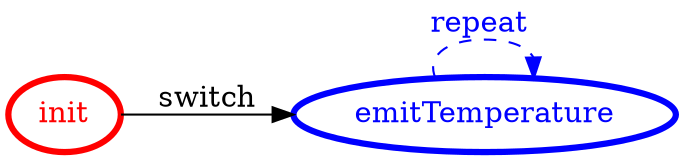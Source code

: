 /*
*
* A GraphViz DOT FSM description 
* Please use a GraphViz visualizer (like http://www.webgraphviz.com)
*  
*/

digraph finite_state_machine {
	rankdir=LR
	size="8,5"
	
	init [ color = red ][ fontcolor = red ][ penwidth = 3 ]
	emitTemperature [ color = blue ][ fontcolor = blue ][ penwidth = 3 ]
	
	emitTemperature -> emitTemperature [ label = "repeat "][ style = dashed ][ color = blue ][ fontcolor = blue ]
	init -> emitTemperature [ label = "switch" ][ color = black ][ fontcolor = black ]
}
